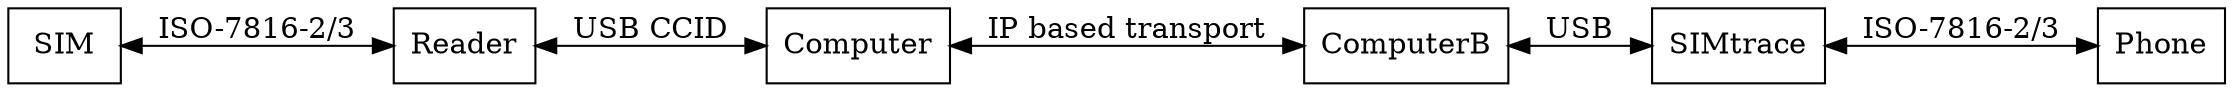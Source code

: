 digraph {
	rankdir=LR;
	SIM [shape=rect];
	Reader [shape=rect];
	Computer [shape=rect];
	ComputerB [shape=rect];
	SIMtrace [shape=rect];
	Phone [shape=rect];

	SIM -> Reader [label="ISO-7816-2/3",dir=both];
	Reader -> Computer [label="USB CCID",dir=both];
	Computer -> ComputerB [label="IP based transport",dir=both];
	ComputerB -> SIMtrace [label="USB",dir=both];
	SIMtrace -> Phone [label="ISO-7816-2/3",dir=both];
}
